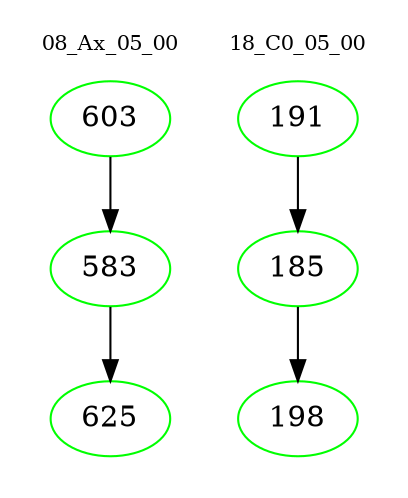 digraph{
subgraph cluster_0 {
color = white
label = "08_Ax_05_00";
fontsize=10;
T0_603 [label="603", color="green"]
T0_603 -> T0_583 [color="black"]
T0_583 [label="583", color="green"]
T0_583 -> T0_625 [color="black"]
T0_625 [label="625", color="green"]
}
subgraph cluster_1 {
color = white
label = "18_C0_05_00";
fontsize=10;
T1_191 [label="191", color="green"]
T1_191 -> T1_185 [color="black"]
T1_185 [label="185", color="green"]
T1_185 -> T1_198 [color="black"]
T1_198 [label="198", color="green"]
}
}

